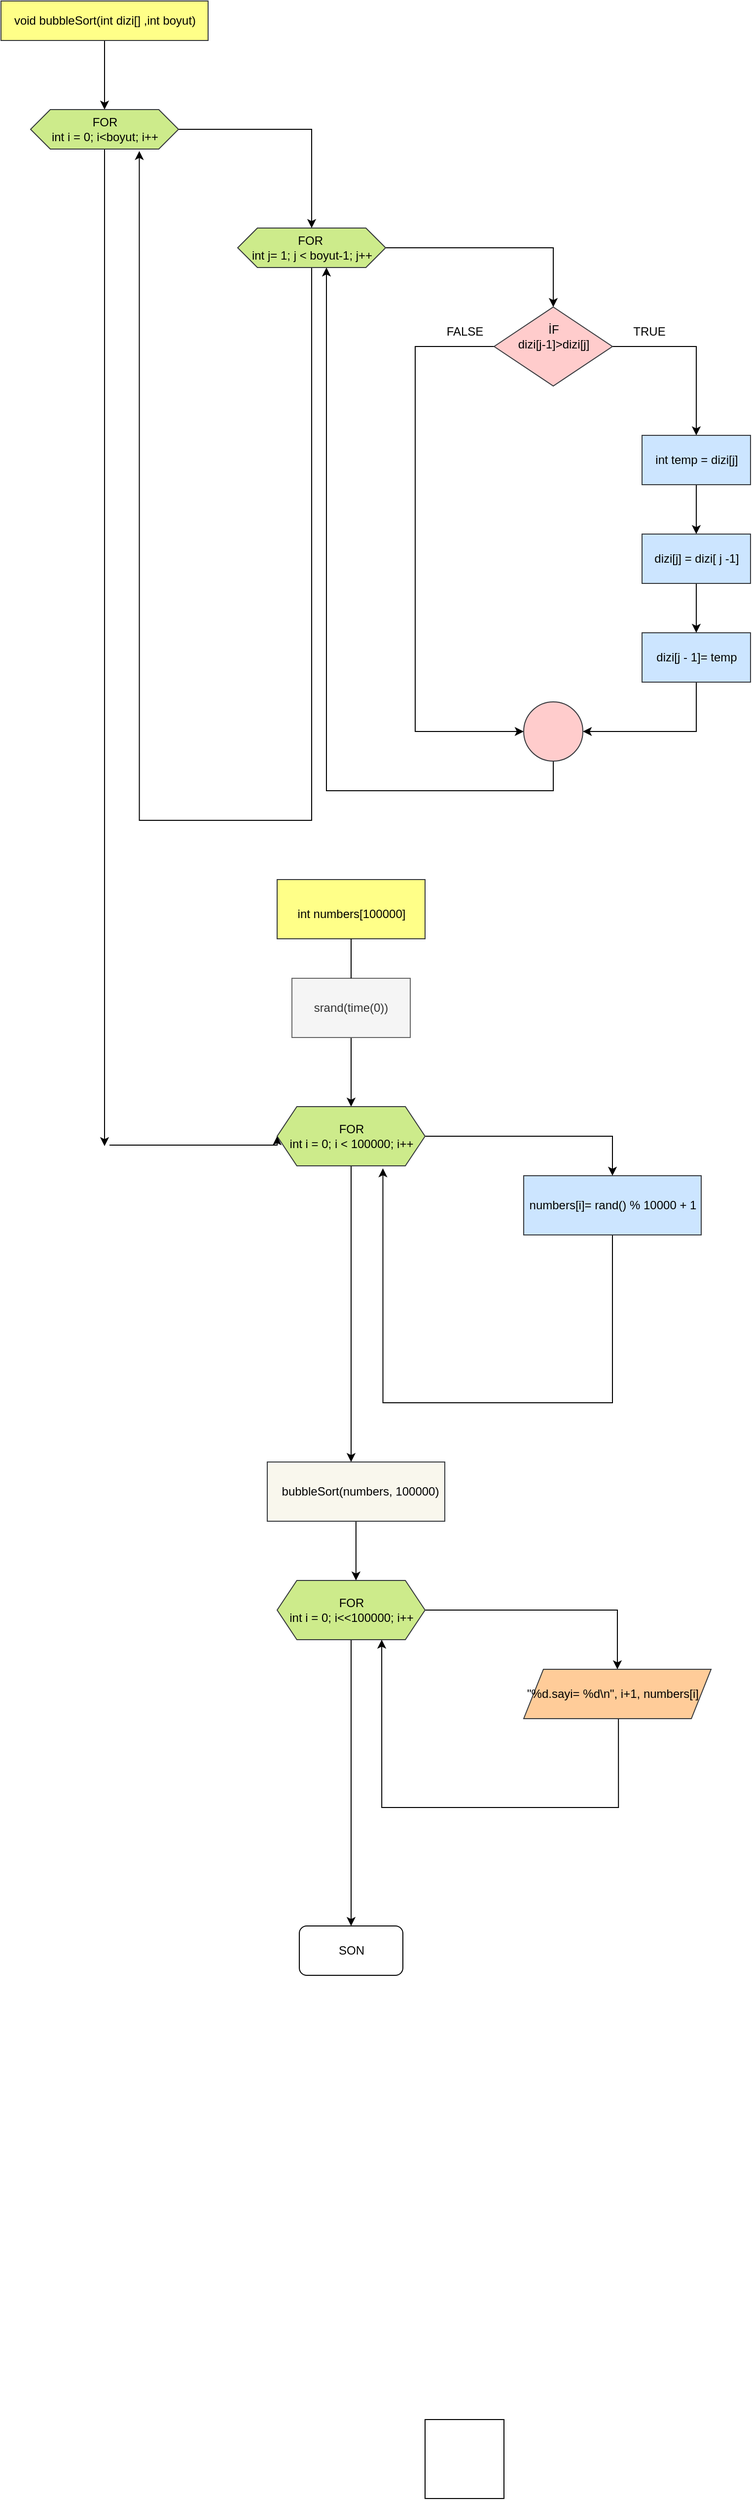 <mxfile version="20.3.0" type="device"><diagram id="Qm3ALKM2hFA7ogla42_b" name="Sayfa -1"><mxGraphModel dx="868" dy="553" grid="1" gridSize="10" guides="1" tooltips="1" connect="1" arrows="1" fold="1" page="1" pageScale="1" pageWidth="827" pageHeight="1169" math="0" shadow="0"><root><mxCell id="0"/><mxCell id="1" parent="0"/><mxCell id="vzswx9pcAv5nchnPY6cm-3" style="edgeStyle=orthogonalEdgeStyle;rounded=0;orthogonalLoop=1;jettySize=auto;html=1;" parent="1" source="vzswx9pcAv5nchnPY6cm-1" target="vzswx9pcAv5nchnPY6cm-4" edge="1"><mxGeometry relative="1" as="geometry"><mxPoint x="245" y="110" as="targetPoint"/></mxGeometry></mxCell><mxCell id="vzswx9pcAv5nchnPY6cm-1" value="" style="rounded=0;whiteSpace=wrap;html=1;fillColor=#ffff88;strokeColor=#36393d;" parent="1" vertex="1"><mxGeometry x="140" y="10" width="210" height="40" as="geometry"/></mxCell><mxCell id="vzswx9pcAv5nchnPY6cm-10" style="edgeStyle=orthogonalEdgeStyle;rounded=0;orthogonalLoop=1;jettySize=auto;html=1;entryX=0.5;entryY=0;entryDx=0;entryDy=0;" parent="1" source="vzswx9pcAv5nchnPY6cm-4" target="vzswx9pcAv5nchnPY6cm-5" edge="1"><mxGeometry relative="1" as="geometry"/></mxCell><mxCell id="vzswx9pcAv5nchnPY6cm-22" style="edgeStyle=orthogonalEdgeStyle;rounded=0;orthogonalLoop=1;jettySize=auto;html=1;" parent="1" source="vzswx9pcAv5nchnPY6cm-4" edge="1"><mxGeometry relative="1" as="geometry"><mxPoint x="245" y="1170" as="targetPoint"/></mxGeometry></mxCell><mxCell id="vzswx9pcAv5nchnPY6cm-4" value="" style="shape=hexagon;perimeter=hexagonPerimeter2;whiteSpace=wrap;html=1;fixedSize=1;fillColor=#cdeb8b;strokeColor=#36393d;" parent="1" vertex="1"><mxGeometry x="170" y="120" width="150" height="40" as="geometry"/></mxCell><mxCell id="vzswx9pcAv5nchnPY6cm-11" style="edgeStyle=orthogonalEdgeStyle;rounded=0;orthogonalLoop=1;jettySize=auto;html=1;" parent="1" source="vzswx9pcAv5nchnPY6cm-5" target="vzswx9pcAv5nchnPY6cm-6" edge="1"><mxGeometry relative="1" as="geometry"/></mxCell><mxCell id="vzswx9pcAv5nchnPY6cm-21" style="edgeStyle=orthogonalEdgeStyle;rounded=0;orthogonalLoop=1;jettySize=auto;html=1;entryX=0.735;entryY=1.049;entryDx=0;entryDy=0;entryPerimeter=0;" parent="1" source="vzswx9pcAv5nchnPY6cm-5" target="vzswx9pcAv5nchnPY6cm-4" edge="1"><mxGeometry relative="1" as="geometry"><mxPoint x="280" y="780" as="targetPoint"/><Array as="points"><mxPoint x="455" y="840"/><mxPoint x="280" y="840"/></Array></mxGeometry></mxCell><mxCell id="vzswx9pcAv5nchnPY6cm-5" value="" style="shape=hexagon;perimeter=hexagonPerimeter2;whiteSpace=wrap;html=1;fixedSize=1;fillColor=#cdeb8b;strokeColor=#36393d;" parent="1" vertex="1"><mxGeometry x="380" y="240" width="150" height="40" as="geometry"/></mxCell><mxCell id="vzswx9pcAv5nchnPY6cm-12" style="edgeStyle=orthogonalEdgeStyle;rounded=0;orthogonalLoop=1;jettySize=auto;html=1;entryX=0.5;entryY=0;entryDx=0;entryDy=0;" parent="1" source="vzswx9pcAv5nchnPY6cm-6" target="vzswx9pcAv5nchnPY6cm-7" edge="1"><mxGeometry relative="1" as="geometry"/></mxCell><mxCell id="vzswx9pcAv5nchnPY6cm-15" style="edgeStyle=orthogonalEdgeStyle;rounded=0;orthogonalLoop=1;jettySize=auto;html=1;" parent="1" source="vzswx9pcAv5nchnPY6cm-6" target="vzswx9pcAv5nchnPY6cm-16" edge="1"><mxGeometry relative="1" as="geometry"><mxPoint x="570" y="690" as="targetPoint"/><Array as="points"><mxPoint x="560" y="360"/><mxPoint x="560" y="750"/></Array></mxGeometry></mxCell><mxCell id="vzswx9pcAv5nchnPY6cm-6" value="" style="rhombus;whiteSpace=wrap;html=1;fillColor=#ffcccc;strokeColor=#36393d;" parent="1" vertex="1"><mxGeometry x="640" y="320" width="120" height="80" as="geometry"/></mxCell><mxCell id="vzswx9pcAv5nchnPY6cm-13" style="edgeStyle=orthogonalEdgeStyle;rounded=0;orthogonalLoop=1;jettySize=auto;html=1;entryX=0.5;entryY=0;entryDx=0;entryDy=0;" parent="1" source="vzswx9pcAv5nchnPY6cm-7" target="vzswx9pcAv5nchnPY6cm-8" edge="1"><mxGeometry relative="1" as="geometry"/></mxCell><mxCell id="vzswx9pcAv5nchnPY6cm-7" value="" style="rounded=0;whiteSpace=wrap;html=1;fillColor=#cce5ff;strokeColor=#36393d;" parent="1" vertex="1"><mxGeometry x="790" y="450" width="110" height="50" as="geometry"/></mxCell><mxCell id="vzswx9pcAv5nchnPY6cm-14" style="edgeStyle=orthogonalEdgeStyle;rounded=0;orthogonalLoop=1;jettySize=auto;html=1;entryX=0.5;entryY=0;entryDx=0;entryDy=0;" parent="1" source="vzswx9pcAv5nchnPY6cm-8" target="vzswx9pcAv5nchnPY6cm-9" edge="1"><mxGeometry relative="1" as="geometry"/></mxCell><mxCell id="vzswx9pcAv5nchnPY6cm-8" value="" style="rounded=0;whiteSpace=wrap;html=1;fillColor=#cce5ff;strokeColor=#36393d;" parent="1" vertex="1"><mxGeometry x="790" y="550" width="110" height="50" as="geometry"/></mxCell><mxCell id="vzswx9pcAv5nchnPY6cm-17" style="edgeStyle=orthogonalEdgeStyle;rounded=0;orthogonalLoop=1;jettySize=auto;html=1;entryX=1;entryY=0.5;entryDx=0;entryDy=0;" parent="1" target="vzswx9pcAv5nchnPY6cm-16" edge="1"><mxGeometry relative="1" as="geometry"><mxPoint x="790" y="750" as="targetPoint"/><mxPoint x="845" y="700" as="sourcePoint"/><Array as="points"><mxPoint x="845" y="750"/></Array></mxGeometry></mxCell><mxCell id="vzswx9pcAv5nchnPY6cm-9" value="" style="rounded=0;whiteSpace=wrap;html=1;fillColor=#cce5ff;strokeColor=#36393d;" parent="1" vertex="1"><mxGeometry x="790" y="650" width="110" height="50" as="geometry"/></mxCell><mxCell id="vzswx9pcAv5nchnPY6cm-18" style="edgeStyle=orthogonalEdgeStyle;rounded=0;orthogonalLoop=1;jettySize=auto;html=1;exitX=0.5;exitY=1;exitDx=0;exitDy=0;" parent="1" source="vzswx9pcAv5nchnPY6cm-16" edge="1"><mxGeometry relative="1" as="geometry"><mxPoint x="470" y="280" as="targetPoint"/><Array as="points"><mxPoint x="700" y="810"/><mxPoint x="470" y="810"/><mxPoint x="470" y="280"/></Array></mxGeometry></mxCell><mxCell id="vzswx9pcAv5nchnPY6cm-16" value="" style="ellipse;whiteSpace=wrap;html=1;aspect=fixed;fillColor=#ffcccc;strokeColor=#36393d;" parent="1" vertex="1"><mxGeometry x="670" y="720" width="60" height="60" as="geometry"/></mxCell><mxCell id="vzswx9pcAv5nchnPY6cm-26" value="" style="whiteSpace=wrap;html=1;aspect=fixed;" parent="1" vertex="1"><mxGeometry x="570" y="2460" width="80" height="80" as="geometry"/></mxCell><mxCell id="vzswx9pcAv5nchnPY6cm-36" style="edgeStyle=orthogonalEdgeStyle;rounded=0;orthogonalLoop=1;jettySize=auto;html=1;entryX=0.5;entryY=0;entryDx=0;entryDy=0;startArrow=none;" parent="1" source="-cyS7amv7h498R-wsV_5-1" target="vzswx9pcAv5nchnPY6cm-30" edge="1"><mxGeometry relative="1" as="geometry"/></mxCell><mxCell id="vzswx9pcAv5nchnPY6cm-29" value="" style="rounded=0;whiteSpace=wrap;html=1;fillColor=#ffff88;strokeColor=#36393d;" parent="1" vertex="1"><mxGeometry x="420" y="900" width="150" height="60" as="geometry"/></mxCell><mxCell id="vzswx9pcAv5nchnPY6cm-37" style="edgeStyle=orthogonalEdgeStyle;rounded=0;orthogonalLoop=1;jettySize=auto;html=1;entryX=0.5;entryY=0;entryDx=0;entryDy=0;" parent="1" source="vzswx9pcAv5nchnPY6cm-30" target="vzswx9pcAv5nchnPY6cm-31" edge="1"><mxGeometry relative="1" as="geometry"/></mxCell><mxCell id="vzswx9pcAv5nchnPY6cm-39" style="edgeStyle=orthogonalEdgeStyle;rounded=0;orthogonalLoop=1;jettySize=auto;html=1;" parent="1" source="vzswx9pcAv5nchnPY6cm-30" target="vzswx9pcAv5nchnPY6cm-50" edge="1"><mxGeometry relative="1" as="geometry"><mxPoint x="495" y="1490" as="targetPoint"/><Array as="points"><mxPoint x="495" y="1490"/></Array></mxGeometry></mxCell><mxCell id="vzswx9pcAv5nchnPY6cm-30" value="" style="shape=hexagon;perimeter=hexagonPerimeter2;whiteSpace=wrap;html=1;fixedSize=1;fillColor=#cdeb8b;strokeColor=#36393d;" parent="1" vertex="1"><mxGeometry x="420" y="1130" width="150" height="60" as="geometry"/></mxCell><mxCell id="vzswx9pcAv5nchnPY6cm-38" style="edgeStyle=orthogonalEdgeStyle;rounded=0;orthogonalLoop=1;jettySize=auto;html=1;entryX=0.715;entryY=1.042;entryDx=0;entryDy=0;entryPerimeter=0;" parent="1" source="vzswx9pcAv5nchnPY6cm-31" target="vzswx9pcAv5nchnPY6cm-30" edge="1"><mxGeometry relative="1" as="geometry"><mxPoint x="620" y="1400" as="targetPoint"/><Array as="points"><mxPoint x="760" y="1430"/><mxPoint x="527" y="1430"/></Array></mxGeometry></mxCell><mxCell id="vzswx9pcAv5nchnPY6cm-31" value="" style="rounded=0;whiteSpace=wrap;html=1;fillColor=#cce5ff;strokeColor=#36393d;" parent="1" vertex="1"><mxGeometry x="670" y="1200" width="180" height="60" as="geometry"/></mxCell><mxCell id="vzswx9pcAv5nchnPY6cm-44" style="edgeStyle=orthogonalEdgeStyle;rounded=0;orthogonalLoop=1;jettySize=auto;html=1;entryX=0.5;entryY=0;entryDx=0;entryDy=0;" parent="1" source="vzswx9pcAv5nchnPY6cm-46" target="vzswx9pcAv5nchnPY6cm-49" edge="1"><mxGeometry relative="1" as="geometry"><mxPoint x="766" y="1690" as="targetPoint"/></mxGeometry></mxCell><mxCell id="vzswx9pcAv5nchnPY6cm-45" style="edgeStyle=orthogonalEdgeStyle;rounded=0;orthogonalLoop=1;jettySize=auto;html=1;entryX=0.5;entryY=0;entryDx=0;entryDy=0;" parent="1" source="vzswx9pcAv5nchnPY6cm-46" target="vzswx9pcAv5nchnPY6cm-48" edge="1"><mxGeometry relative="1" as="geometry"/></mxCell><mxCell id="vzswx9pcAv5nchnPY6cm-46" value="" style="shape=hexagon;perimeter=hexagonPerimeter2;whiteSpace=wrap;html=1;fixedSize=1;fillColor=#cdeb8b;strokeColor=#36393d;" parent="1" vertex="1"><mxGeometry x="420" y="1610" width="150" height="60" as="geometry"/></mxCell><mxCell id="vzswx9pcAv5nchnPY6cm-47" style="edgeStyle=orthogonalEdgeStyle;rounded=0;orthogonalLoop=1;jettySize=auto;html=1;entryX=0.707;entryY=1;entryDx=0;entryDy=0;entryPerimeter=0;" parent="1" target="vzswx9pcAv5nchnPY6cm-46" edge="1"><mxGeometry relative="1" as="geometry"><mxPoint x="526" y="1830" as="targetPoint"/><mxPoint x="766.059" y="1750" as="sourcePoint"/><Array as="points"><mxPoint x="766" y="1840"/><mxPoint x="526" y="1840"/></Array></mxGeometry></mxCell><mxCell id="vzswx9pcAv5nchnPY6cm-48" value="SON" style="rounded=1;whiteSpace=wrap;html=1;" parent="1" vertex="1"><mxGeometry x="442.5" y="1960" width="105" height="50" as="geometry"/></mxCell><mxCell id="vzswx9pcAv5nchnPY6cm-49" value="" style="shape=parallelogram;perimeter=parallelogramPerimeter;whiteSpace=wrap;html=1;fixedSize=1;fillColor=#ffcc99;strokeColor=#36393d;" parent="1" vertex="1"><mxGeometry x="670" y="1700" width="190" height="50" as="geometry"/></mxCell><mxCell id="vzswx9pcAv5nchnPY6cm-51" style="edgeStyle=orthogonalEdgeStyle;rounded=0;orthogonalLoop=1;jettySize=auto;html=1;entryX=0.533;entryY=0;entryDx=0;entryDy=0;entryPerimeter=0;" parent="1" source="vzswx9pcAv5nchnPY6cm-50" target="vzswx9pcAv5nchnPY6cm-46" edge="1"><mxGeometry relative="1" as="geometry"><mxPoint x="500" y="1600" as="targetPoint"/></mxGeometry></mxCell><mxCell id="vzswx9pcAv5nchnPY6cm-50" value="" style="rounded=0;whiteSpace=wrap;html=1;fillColor=#f9f7ed;strokeColor=#36393d;" parent="1" vertex="1"><mxGeometry x="410" y="1490" width="180" height="60" as="geometry"/></mxCell><mxCell id="vzswx9pcAv5nchnPY6cm-52" value="" style="edgeStyle=segmentEdgeStyle;endArrow=classic;html=1;rounded=0;entryX=0;entryY=0.5;entryDx=0;entryDy=0;" parent="1" target="vzswx9pcAv5nchnPY6cm-30" edge="1"><mxGeometry width="50" height="50" relative="1" as="geometry"><mxPoint x="250" y="1169" as="sourcePoint"/><mxPoint x="300" y="1119" as="targetPoint"/></mxGeometry></mxCell><mxCell id="vzswx9pcAv5nchnPY6cm-53" value="void bubbleSort(int dizi[] ,int boyut)" style="text;html=1;resizable=0;autosize=1;align=center;verticalAlign=middle;points=[];fillColor=none;strokeColor=none;rounded=0;" parent="1" vertex="1"><mxGeometry x="140" y="15" width="210" height="30" as="geometry"/></mxCell><mxCell id="vzswx9pcAv5nchnPY6cm-55" value="FOR&lt;br&gt;int i = 0; i&amp;lt;boyut; i++" style="text;html=1;resizable=0;autosize=1;align=center;verticalAlign=middle;points=[];fillColor=none;strokeColor=none;rounded=0;" parent="1" vertex="1"><mxGeometry x="180" y="120" width="130" height="40" as="geometry"/></mxCell><mxCell id="vzswx9pcAv5nchnPY6cm-56" value="FOR&amp;nbsp;&lt;br&gt;int j= 1; j &amp;lt; boyut-1; j++" style="text;html=1;resizable=0;autosize=1;align=center;verticalAlign=middle;points=[];fillColor=none;strokeColor=none;rounded=0;" parent="1" vertex="1"><mxGeometry x="380" y="240" width="150" height="40" as="geometry"/></mxCell><mxCell id="vzswx9pcAv5nchnPY6cm-57" value="İF&lt;br&gt;dizi[j-1]&amp;gt;dizi[j]" style="text;html=1;resizable=0;autosize=1;align=center;verticalAlign=middle;points=[];fillColor=none;strokeColor=none;rounded=0;" parent="1" vertex="1"><mxGeometry x="650" y="330" width="100" height="40" as="geometry"/></mxCell><mxCell id="vzswx9pcAv5nchnPY6cm-58" value="TRUE" style="text;html=1;resizable=0;autosize=1;align=center;verticalAlign=middle;points=[];fillColor=none;strokeColor=none;rounded=0;" parent="1" vertex="1"><mxGeometry x="767" y="330" width="60" height="30" as="geometry"/></mxCell><mxCell id="vzswx9pcAv5nchnPY6cm-59" value="FALSE" style="text;html=1;resizable=0;autosize=1;align=center;verticalAlign=middle;points=[];fillColor=none;strokeColor=none;rounded=0;" parent="1" vertex="1"><mxGeometry x="580" y="330" width="60" height="30" as="geometry"/></mxCell><mxCell id="vzswx9pcAv5nchnPY6cm-60" value="int temp = dizi[j]" style="text;html=1;resizable=0;autosize=1;align=center;verticalAlign=middle;points=[];fillColor=none;strokeColor=none;rounded=0;" parent="1" vertex="1"><mxGeometry x="790" y="460" width="110" height="30" as="geometry"/></mxCell><mxCell id="vzswx9pcAv5nchnPY6cm-61" value="dizi[j] = dizi[ j -1]" style="text;html=1;resizable=0;autosize=1;align=center;verticalAlign=middle;points=[];fillColor=none;strokeColor=none;rounded=0;" parent="1" vertex="1"><mxGeometry x="790" y="560" width="110" height="30" as="geometry"/></mxCell><mxCell id="vzswx9pcAv5nchnPY6cm-62" value="dizi[j - 1]= temp" style="text;html=1;resizable=0;autosize=1;align=center;verticalAlign=middle;points=[];fillColor=none;strokeColor=none;rounded=0;" parent="1" vertex="1"><mxGeometry x="790" y="660" width="110" height="30" as="geometry"/></mxCell><mxCell id="vzswx9pcAv5nchnPY6cm-63" value="int numbers[100000]" style="text;html=1;resizable=0;autosize=1;align=center;verticalAlign=middle;points=[];fillColor=none;strokeColor=none;rounded=0;" parent="1" vertex="1"><mxGeometry x="430" y="920" width="130" height="30" as="geometry"/></mxCell><mxCell id="vzswx9pcAv5nchnPY6cm-64" value="FOR&lt;br&gt;int i = 0; i &amp;lt; 100000; i++" style="text;html=1;resizable=0;autosize=1;align=center;verticalAlign=middle;points=[];fillColor=none;strokeColor=none;rounded=0;" parent="1" vertex="1"><mxGeometry x="420" y="1140" width="150" height="40" as="geometry"/></mxCell><mxCell id="vzswx9pcAv5nchnPY6cm-65" value="numbers[i]= rand() % 10000 + 1" style="text;html=1;resizable=0;autosize=1;align=center;verticalAlign=middle;points=[];fillColor=none;strokeColor=none;rounded=0;" parent="1" vertex="1"><mxGeometry x="665" y="1215" width="190" height="30" as="geometry"/></mxCell><mxCell id="vzswx9pcAv5nchnPY6cm-66" value="bubbleSort(numbers, 100000)" style="text;html=1;resizable=0;autosize=1;align=center;verticalAlign=middle;points=[];fillColor=none;strokeColor=none;rounded=0;" parent="1" vertex="1"><mxGeometry x="414" y="1505" width="180" height="30" as="geometry"/></mxCell><mxCell id="vzswx9pcAv5nchnPY6cm-67" value="FOR&lt;br&gt;int i = 0; i&amp;lt;&amp;lt;100000; i++" style="text;html=1;resizable=0;autosize=1;align=center;verticalAlign=middle;points=[];fillColor=none;strokeColor=none;rounded=0;" parent="1" vertex="1"><mxGeometry x="420" y="1620" width="150" height="40" as="geometry"/></mxCell><mxCell id="vzswx9pcAv5nchnPY6cm-68" value="&quot;%d.sayi= %d\n&quot;, i+1, numbers[i]" style="text;html=1;resizable=0;autosize=1;align=center;verticalAlign=middle;points=[];fillColor=none;strokeColor=none;rounded=0;" parent="1" vertex="1"><mxGeometry x="660" y="1710" width="200" height="30" as="geometry"/></mxCell><mxCell id="-cyS7amv7h498R-wsV_5-1" value="srand(time(0))" style="rounded=0;whiteSpace=wrap;html=1;fillColor=#f5f5f5;fontColor=#333333;strokeColor=#666666;" parent="1" vertex="1"><mxGeometry x="435" y="1000" width="120" height="60" as="geometry"/></mxCell><mxCell id="-cyS7amv7h498R-wsV_5-2" value="" style="edgeStyle=orthogonalEdgeStyle;rounded=0;orthogonalLoop=1;jettySize=auto;html=1;entryX=0.5;entryY=0;entryDx=0;entryDy=0;endArrow=none;" parent="1" source="vzswx9pcAv5nchnPY6cm-29" target="-cyS7amv7h498R-wsV_5-1" edge="1"><mxGeometry relative="1" as="geometry"><mxPoint x="495" y="960" as="sourcePoint"/><mxPoint x="495" y="1130" as="targetPoint"/></mxGeometry></mxCell></root></mxGraphModel></diagram></mxfile>